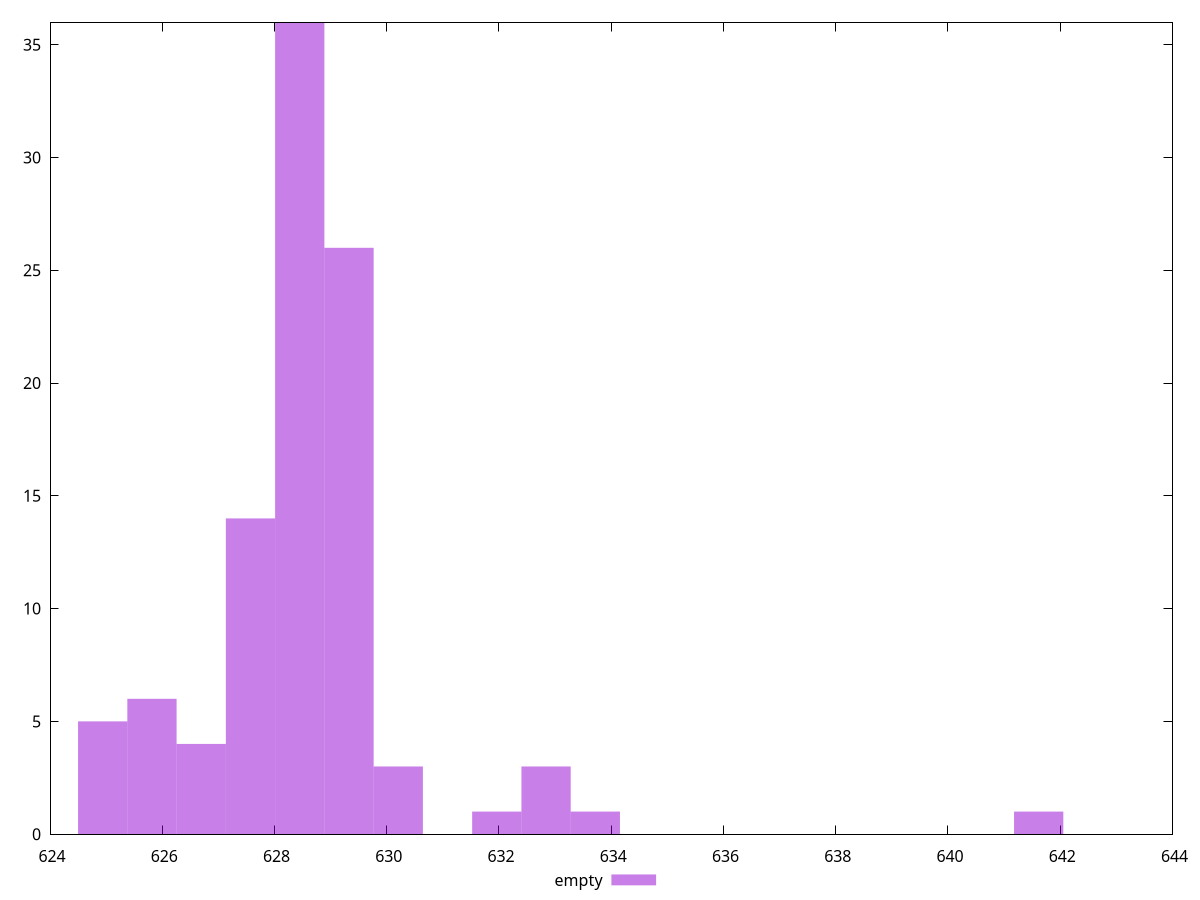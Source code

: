$_empty <<EOF
641.6156759252348 1
628.4498275820357 36
627.5721043591558 14
626.6943811362758 4
625.8166579133958 6
629.3275508049156 26
624.9389346905159 5
632.8384436964353 3
630.2052740277956 3
633.7161669193154 1
631.9607204735554 1
EOF
set key outside below
set terminal pngcairo
set output "report_00005_2020-11-02T22-26-11.212Z/first-cpu-idle/empty//raw_hist.png"
set yrange [0:36]
set boxwidth 0.8777232228799381
set style fill transparent solid 0.5 noborder
plot $_empty title "empty" with boxes ,